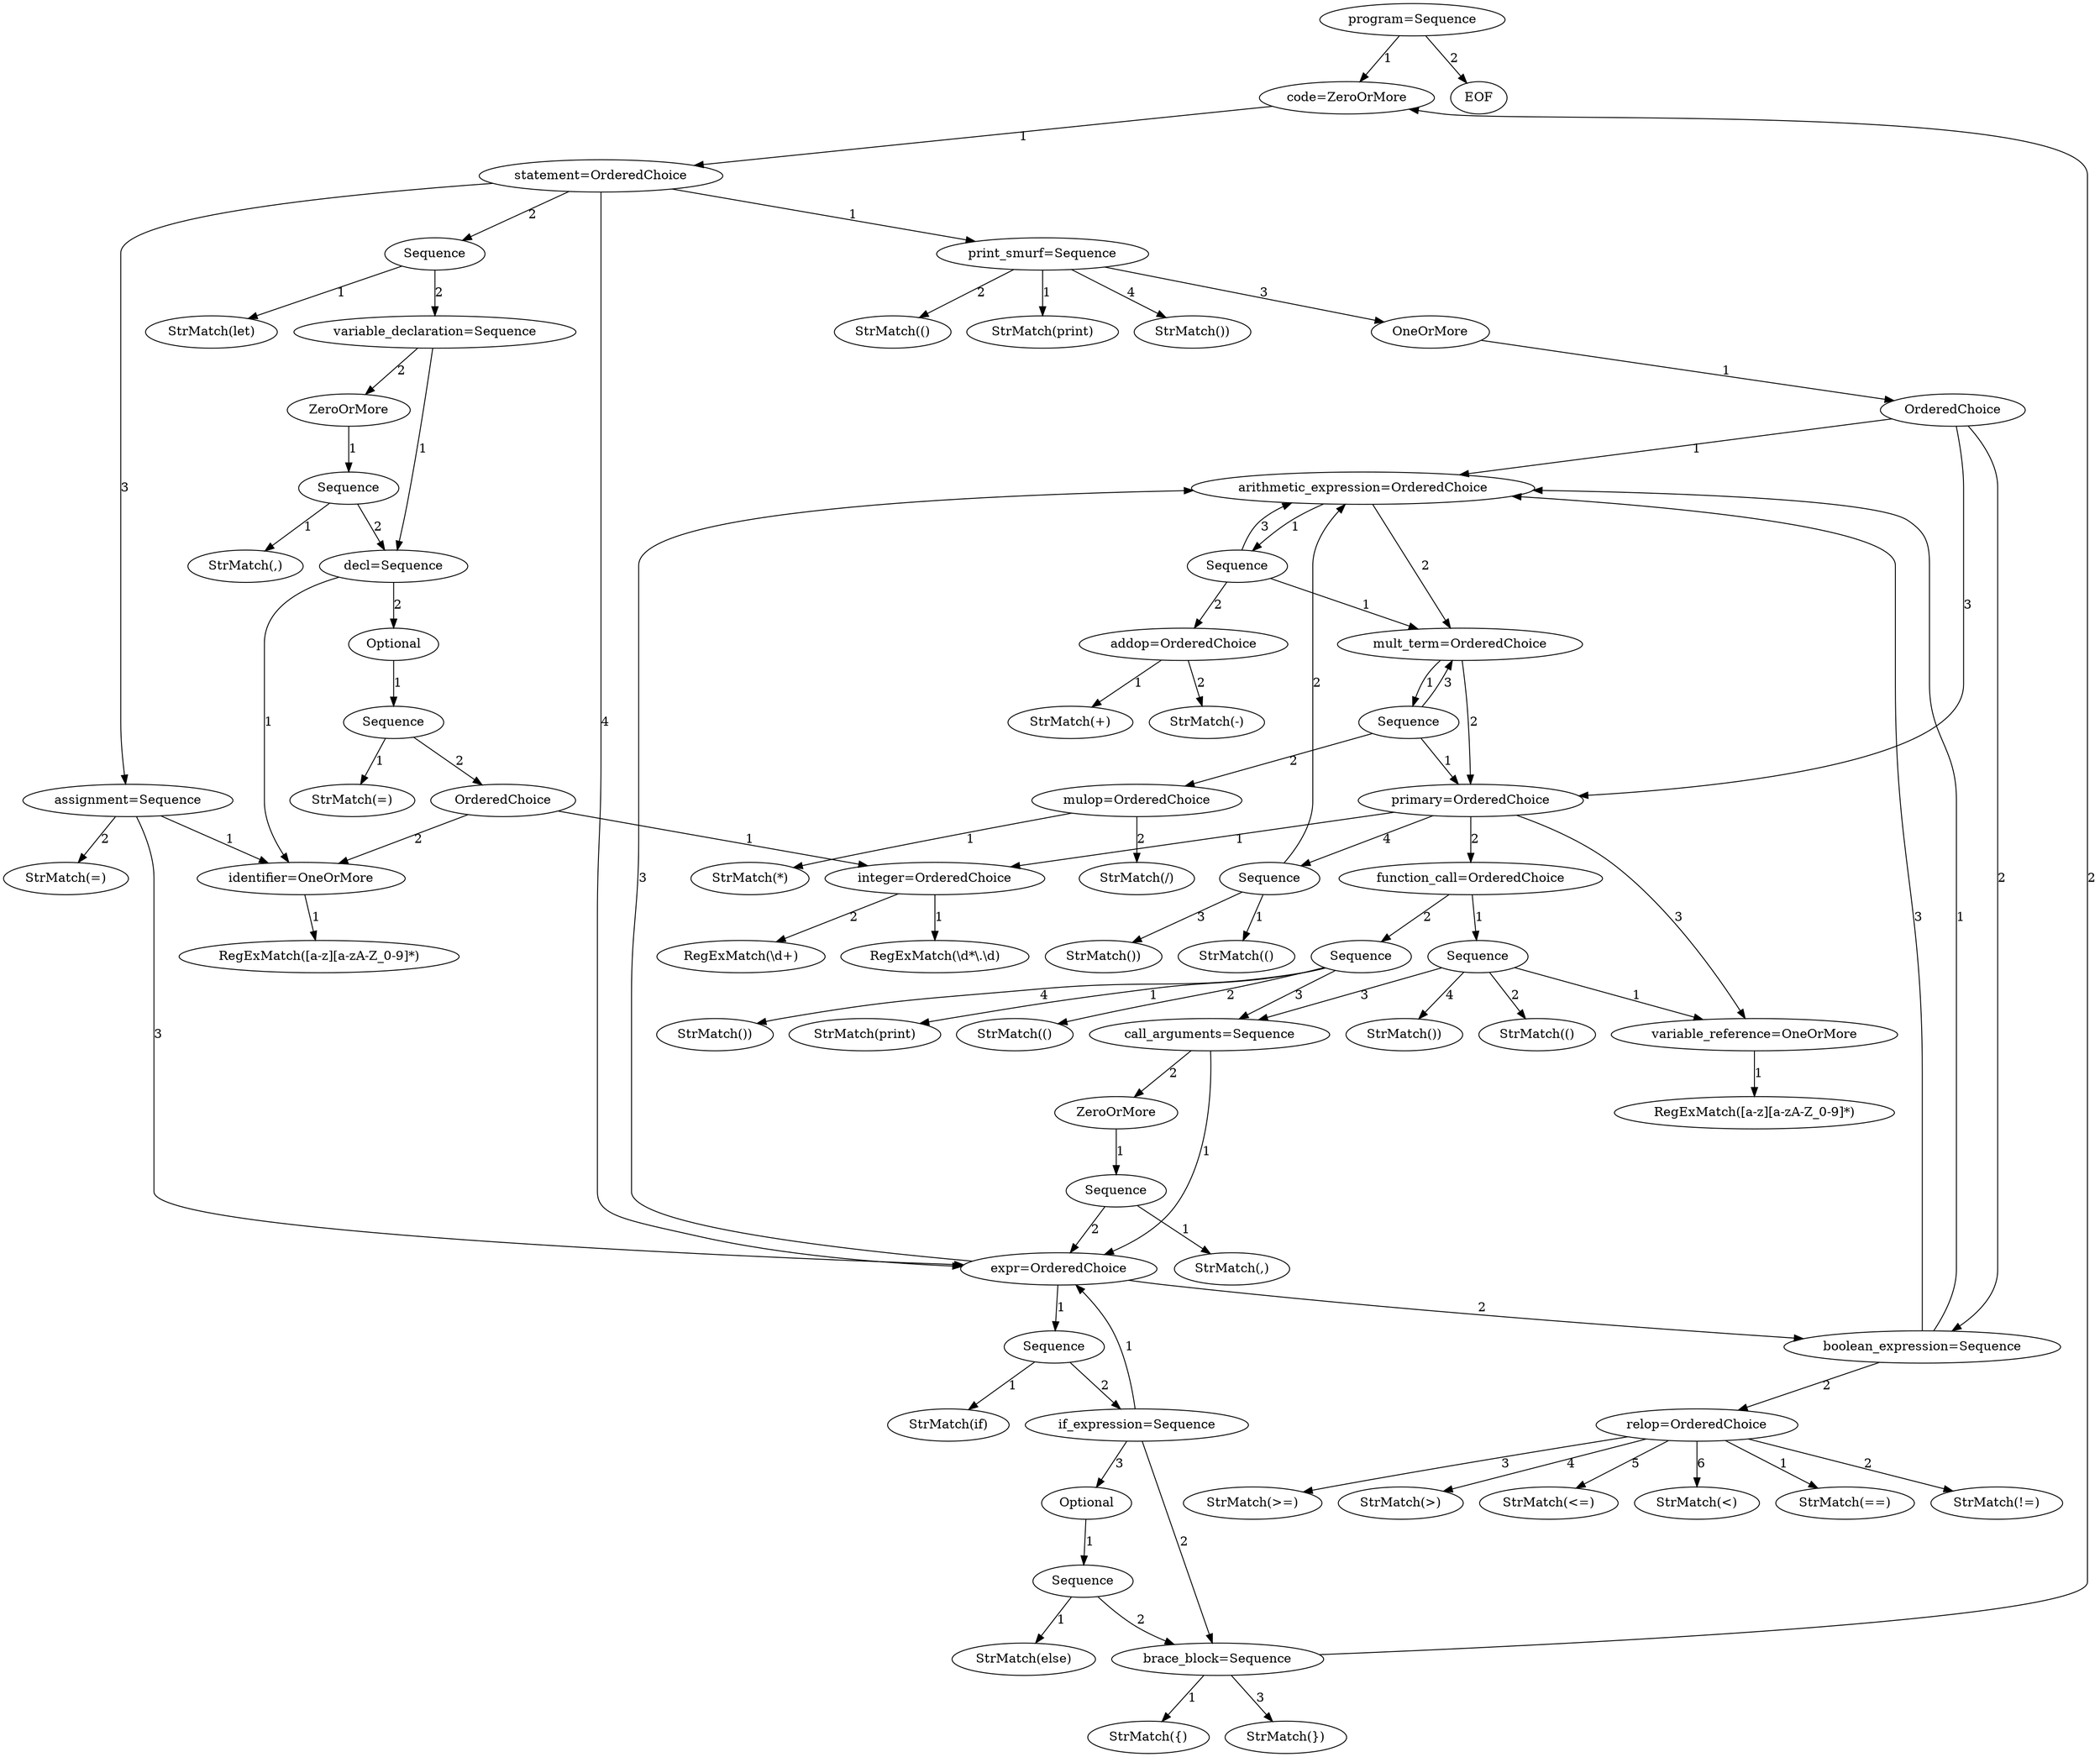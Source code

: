 digraph arpeggio_graph {
4710643664 [label="program=Sequence"];
4710643664->4710645584 [label="1"]

4710645584 [label="code=ZeroOrMore"];
4710645584->4710702032 [label="1"]

4710702032 [label="statement=OrderedChoice"];
4710702032->4714957712 [label="1"]

4714957712 [label="print_smurf=Sequence"];
4714957712->4714955664 [label="1"]

4714955664 [label="StrMatch(print)"];
4714957712->4714958544 [label="2"]

4714958544 [label="StrMatch(()"];
4714957712->4714957648 [label="3"]

4714957648 [label="OneOrMore"];
4714957648->4714958480 [label="1"]

4714958480 [label="OrderedChoice"];
4714958480->4714957520 [label="1"]

4714957520 [label="arithmetic_expression=OrderedChoice"];
4714957520->4714958032 [label="1"]

4714958032 [label="Sequence"];
4714958032->4714957456 [label="1"]

4714957456 [label="mult_term=OrderedChoice"];
4714957456->4714955088 [label="1"]

4714955088 [label="Sequence"];
4714955088->4714957840 [label="1"]

4714957840 [label="primary=OrderedChoice"];
4714957840->4714957776 [label="1"]

4714957776 [label="integer=OrderedChoice"];
4714957776->4714955344 [label="1"]

4714955344 [label="RegExMatch(\\d*\\.\\d)"];
4714957776->4713309584 [label="2"]

4713309584 [label="RegExMatch(\\d+)"];
4714957840->4714958672 [label="2"]

4714958672 [label="function_call=OrderedChoice"];
4714958672->4708326288 [label="1"]

4708326288 [label="Sequence"];
4708326288->4715000016 [label="1"]

4715000016 [label="variable_reference=OneOrMore"];
4715000016->4715001168 [label="1"]

4715001168 [label="RegExMatch([a-z][a-zA-Z_0-9]*)"];
4708326288->4715002448 [label="2"]

4715002448 [label="StrMatch(()"];
4708326288->4715001488 [label="3"]

4715001488 [label="call_arguments=Sequence"];
4715001488->4715001104 [label="1"]

4715001104 [label="expr=OrderedChoice"];
4715001104->4715000208 [label="1"]

4715000208 [label="Sequence"];
4715000208->4715002192 [label="1"]

4715002192 [label="StrMatch(if)"];
4715000208->4715003216 [label="2"]

4715003216 [label="if_expression=Sequence"];
4715003216->4715001104 [label="1"]

4715003216->4713309520 [label="2"]

4713309520 [label="brace_block=Sequence"];
4713309520->4713312016 [label="1"]

4713312016 [label="StrMatch({)"];
4713309520->4710645584 [label="2"]

4713309520->4713309968 [label="3"]

4713309968 [label="StrMatch(})"];
4715003216->4715002832 [label="3"]

4715002832 [label="Optional"];
4715002832->4713311248 [label="1"]

4713311248 [label="Sequence"];
4713311248->4713308880 [label="1"]

4713308880 [label="StrMatch(else)"];
4713311248->4713309520 [label="2"]

4715001104->4713308304 [label="2"]

4713308304 [label="boolean_expression=Sequence"];
4713308304->4714957520 [label="1"]

4713308304->4707865360 [label="2"]

4707865360 [label="relop=OrderedChoice"];
4707865360->4707864784 [label="1"]

4707864784 [label="StrMatch(==)"];
4707865360->4707865872 [label="2"]

4707865872 [label="StrMatch(!=)"];
4707865360->4707866384 [label="3"]

4707866384 [label="StrMatch(>=)"];
4707865360->4707868624 [label="4"]

4707868624 [label="StrMatch(>)"];
4707865360->4707865296 [label="5"]

4707865296 [label="StrMatch(<=)"];
4707865360->4711892112 [label="6"]

4711892112 [label="StrMatch(<)"];
4713308304->4714957520 [label="3"]

4715001104->4714957520 [label="3"]

4715001488->4715000144 [label="2"]

4715000144 [label="ZeroOrMore"];
4715000144->4694869584 [label="1"]

4694869584 [label="Sequence"];
4694869584->4710699536 [label="1"]

4710699536 [label="StrMatch(,)"];
4694869584->4715001104 [label="2"]

4708326288->4714194384 [label="4"]

4714194384 [label="StrMatch())"];
4714958672->4711196560 [label="2"]

4711196560 [label="Sequence"];
4711196560->4710644944 [label="1"]

4710644944 [label="StrMatch(print)"];
4711196560->4710645456 [label="2"]

4710645456 [label="StrMatch(()"];
4711196560->4715001488 [label="3"]

4711196560->4710642384 [label="4"]

4710642384 [label="StrMatch())"];
4714957840->4715000016 [label="3"]

4714957840->4710641872 [label="4"]

4710641872 [label="Sequence"];
4710641872->4710644816 [label="1"]

4710644816 [label="StrMatch(()"];
4710641872->4714957520 [label="2"]

4710641872->4691425424 [label="3"]

4691425424 [label="StrMatch())"];
4714955088->4701970512 [label="2"]

4701970512 [label="mulop=OrderedChoice"];
4701970512->4714681104 [label="1"]

4714681104 [label="StrMatch(*)"];
4701970512->4714680912 [label="2"]

4714680912 [label="StrMatch(/)"];
4714955088->4714957456 [label="3"]

4714957456->4714957840 [label="2"]

4714958032->4708789584 [label="2"]

4708789584 [label="addop=OrderedChoice"];
4708789584->4714755024 [label="1"]

4714755024 [label="StrMatch(+)"];
4708789584->4716530960 [label="2"]

4716530960 [label="StrMatch(-)"];
4714958032->4714957520 [label="3"]

4714957520->4714957456 [label="2"]

4714958480->4713308304 [label="2"]

4714958480->4714957840 [label="3"]

4714957712->4714278480 [label="4"]

4714278480 [label="StrMatch())"];
4710702032->4714276496 [label="2"]

4714276496 [label="Sequence"];
4714276496->4712169744 [label="1"]

4712169744 [label="StrMatch(let)"];
4714276496->4712172368 [label="2"]

4712172368 [label="variable_declaration=Sequence"];
4712172368->4712171920 [label="1"]

4712171920 [label="decl=Sequence"];
4712171920->4712170512 [label="1"]

4712170512 [label="identifier=OneOrMore"];
4712170512->4712170256 [label="1"]

4712170256 [label="RegExMatch([a-z][a-zA-Z_0-9]*)"];
4712171920->4712172880 [label="2"]

4712172880 [label="Optional"];
4712172880->4712171024 [label="1"]

4712171024 [label="Sequence"];
4712171024->4712171600 [label="1"]

4712171600 [label="StrMatch(=)"];
4712171024->4712170960 [label="2"]

4712170960 [label="OrderedChoice"];
4712170960->4714957776 [label="1"]

4712170960->4712170512 [label="2"]

4712172368->4712169872 [label="2"]

4712169872 [label="ZeroOrMore"];
4712169872->4712172688 [label="1"]

4712172688 [label="Sequence"];
4712172688->4714116880 [label="1"]

4714116880 [label="StrMatch(,)"];
4712172688->4712171920 [label="2"]

4710702032->4714117264 [label="3"]

4714117264 [label="assignment=Sequence"];
4714117264->4712170512 [label="1"]

4714117264->4713716240 [label="2"]

4713716240 [label="StrMatch(=)"];
4714117264->4715001104 [label="3"]

4710702032->4715001104 [label="4"]

4710643664->4712252112 [label="2"]

4712252112 [label="EOF"];
}